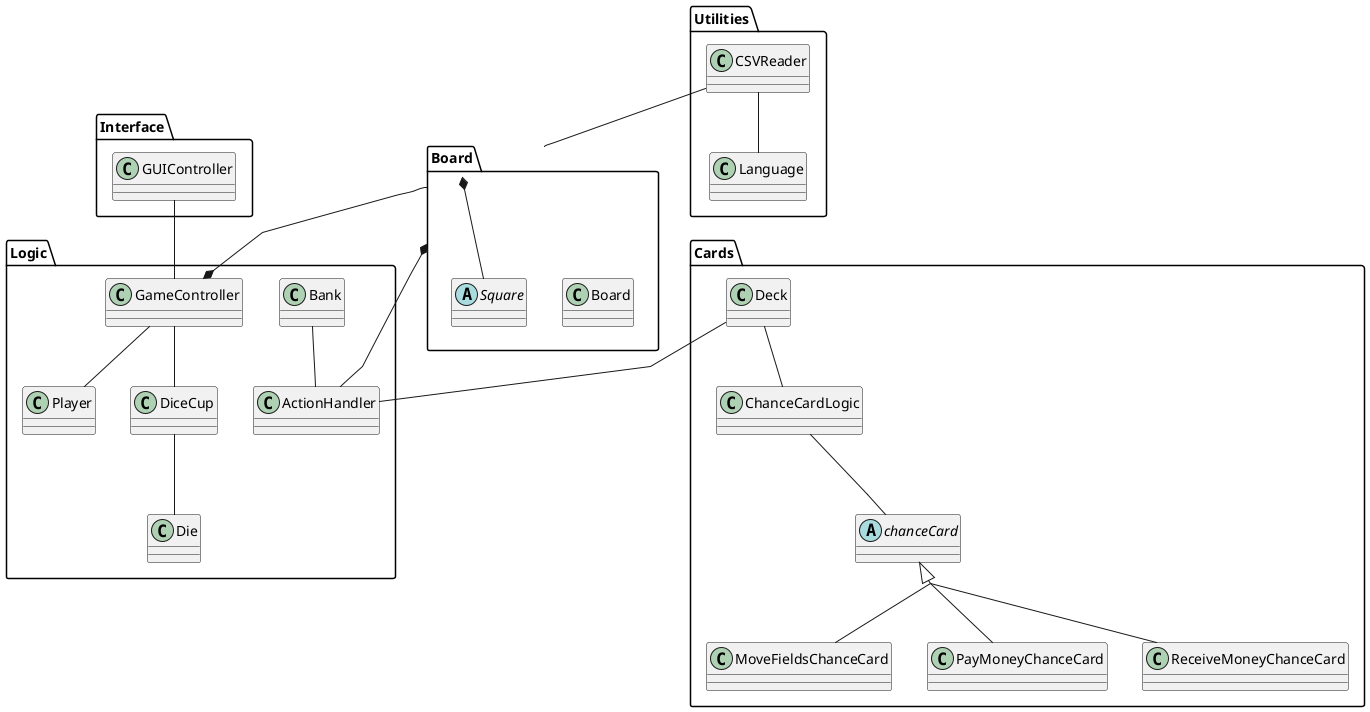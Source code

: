 @startuml
'https://plantuml.com/class-diagram
skinparam groupInheritance 2

skinparam linetype polyline

package Board
{
     class Board {
    }
     abstract class Square {
     }
}
package Cards
{
   abstract class chanceCard{
   }
   class Deck{
   }
   class ChanceCardLogic{
   }
   class MoveFieldsChanceCard{

   }
   class PayMoneyChanceCard{

   }
   class ReceiveMoneyChanceCard{

   }
}

package Logic{
     class Player{
     }
     class Die {
     }

     class DiceCup {
     }
     class Bank {
     }
     class ActionHandler {
     }
     class GameController {
     }
}
package Interface{
class GUIController{

}

}
package Utilities
{
  class CSVReader{
  }
  class Language{
  }
}



GameController -u- GUIController
Bank -- ActionHandler
GameController -- DiceCup
DiceCup -- Die
GameController -d- Player

ActionHandler -u- Deck
GameController *-u- Board
Board *-d- Square


Deck -- ChanceCardLogic
ChanceCardLogic -- chanceCard
chanceCard <|-- MoveFieldsChanceCard
chanceCard <|-- PayMoneyChanceCard
chanceCard <|-- ReceiveMoneyChanceCard

Board -u- CSVReader
Board *- ActionHandler
CSVReader -- Language






@enduml